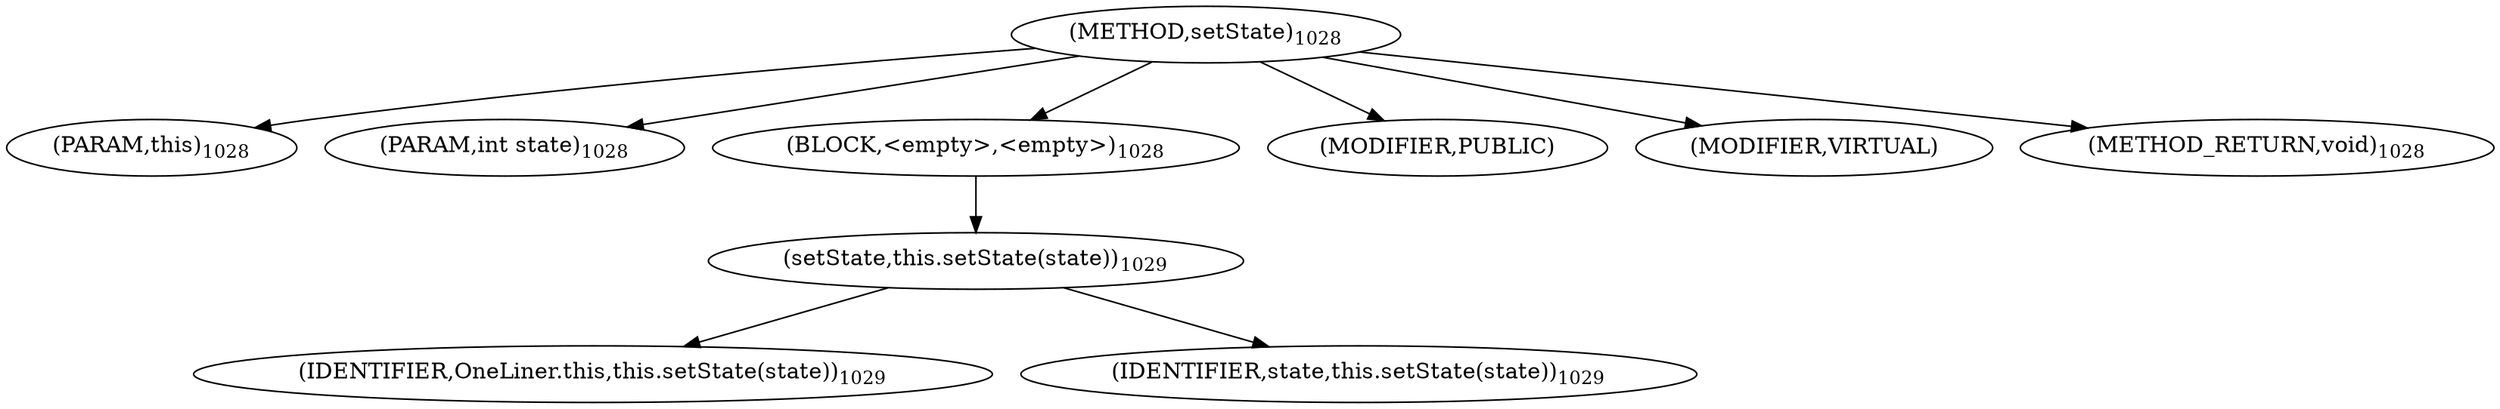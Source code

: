 digraph "setState" {  
"2670" [label = <(METHOD,setState)<SUB>1028</SUB>> ]
"71" [label = <(PARAM,this)<SUB>1028</SUB>> ]
"2671" [label = <(PARAM,int state)<SUB>1028</SUB>> ]
"2672" [label = <(BLOCK,&lt;empty&gt;,&lt;empty&gt;)<SUB>1028</SUB>> ]
"2673" [label = <(setState,this.setState(state))<SUB>1029</SUB>> ]
"70" [label = <(IDENTIFIER,OneLiner.this,this.setState(state))<SUB>1029</SUB>> ]
"2674" [label = <(IDENTIFIER,state,this.setState(state))<SUB>1029</SUB>> ]
"2675" [label = <(MODIFIER,PUBLIC)> ]
"2676" [label = <(MODIFIER,VIRTUAL)> ]
"2677" [label = <(METHOD_RETURN,void)<SUB>1028</SUB>> ]
  "2670" -> "71" 
  "2670" -> "2671" 
  "2670" -> "2672" 
  "2670" -> "2675" 
  "2670" -> "2676" 
  "2670" -> "2677" 
  "2672" -> "2673" 
  "2673" -> "70" 
  "2673" -> "2674" 
}
